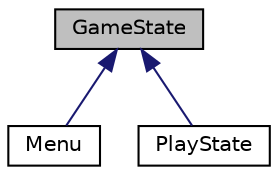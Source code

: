 digraph "GameState"
{
  edge [fontname="Helvetica",fontsize="10",labelfontname="Helvetica",labelfontsize="10"];
  node [fontname="Helvetica",fontsize="10",shape=record];
  Node0 [label="GameState",height=0.2,width=0.4,color="black", fillcolor="grey75", style="filled", fontcolor="black"];
  Node0 -> Node1 [dir="back",color="midnightblue",fontsize="10",style="solid"];
  Node1 [label="Menu",height=0.2,width=0.4,color="black", fillcolor="white", style="filled",URL="$class_menu.html"];
  Node0 -> Node2 [dir="back",color="midnightblue",fontsize="10",style="solid"];
  Node2 [label="PlayState",height=0.2,width=0.4,color="black", fillcolor="white", style="filled",URL="$class_play_state.html"];
}
